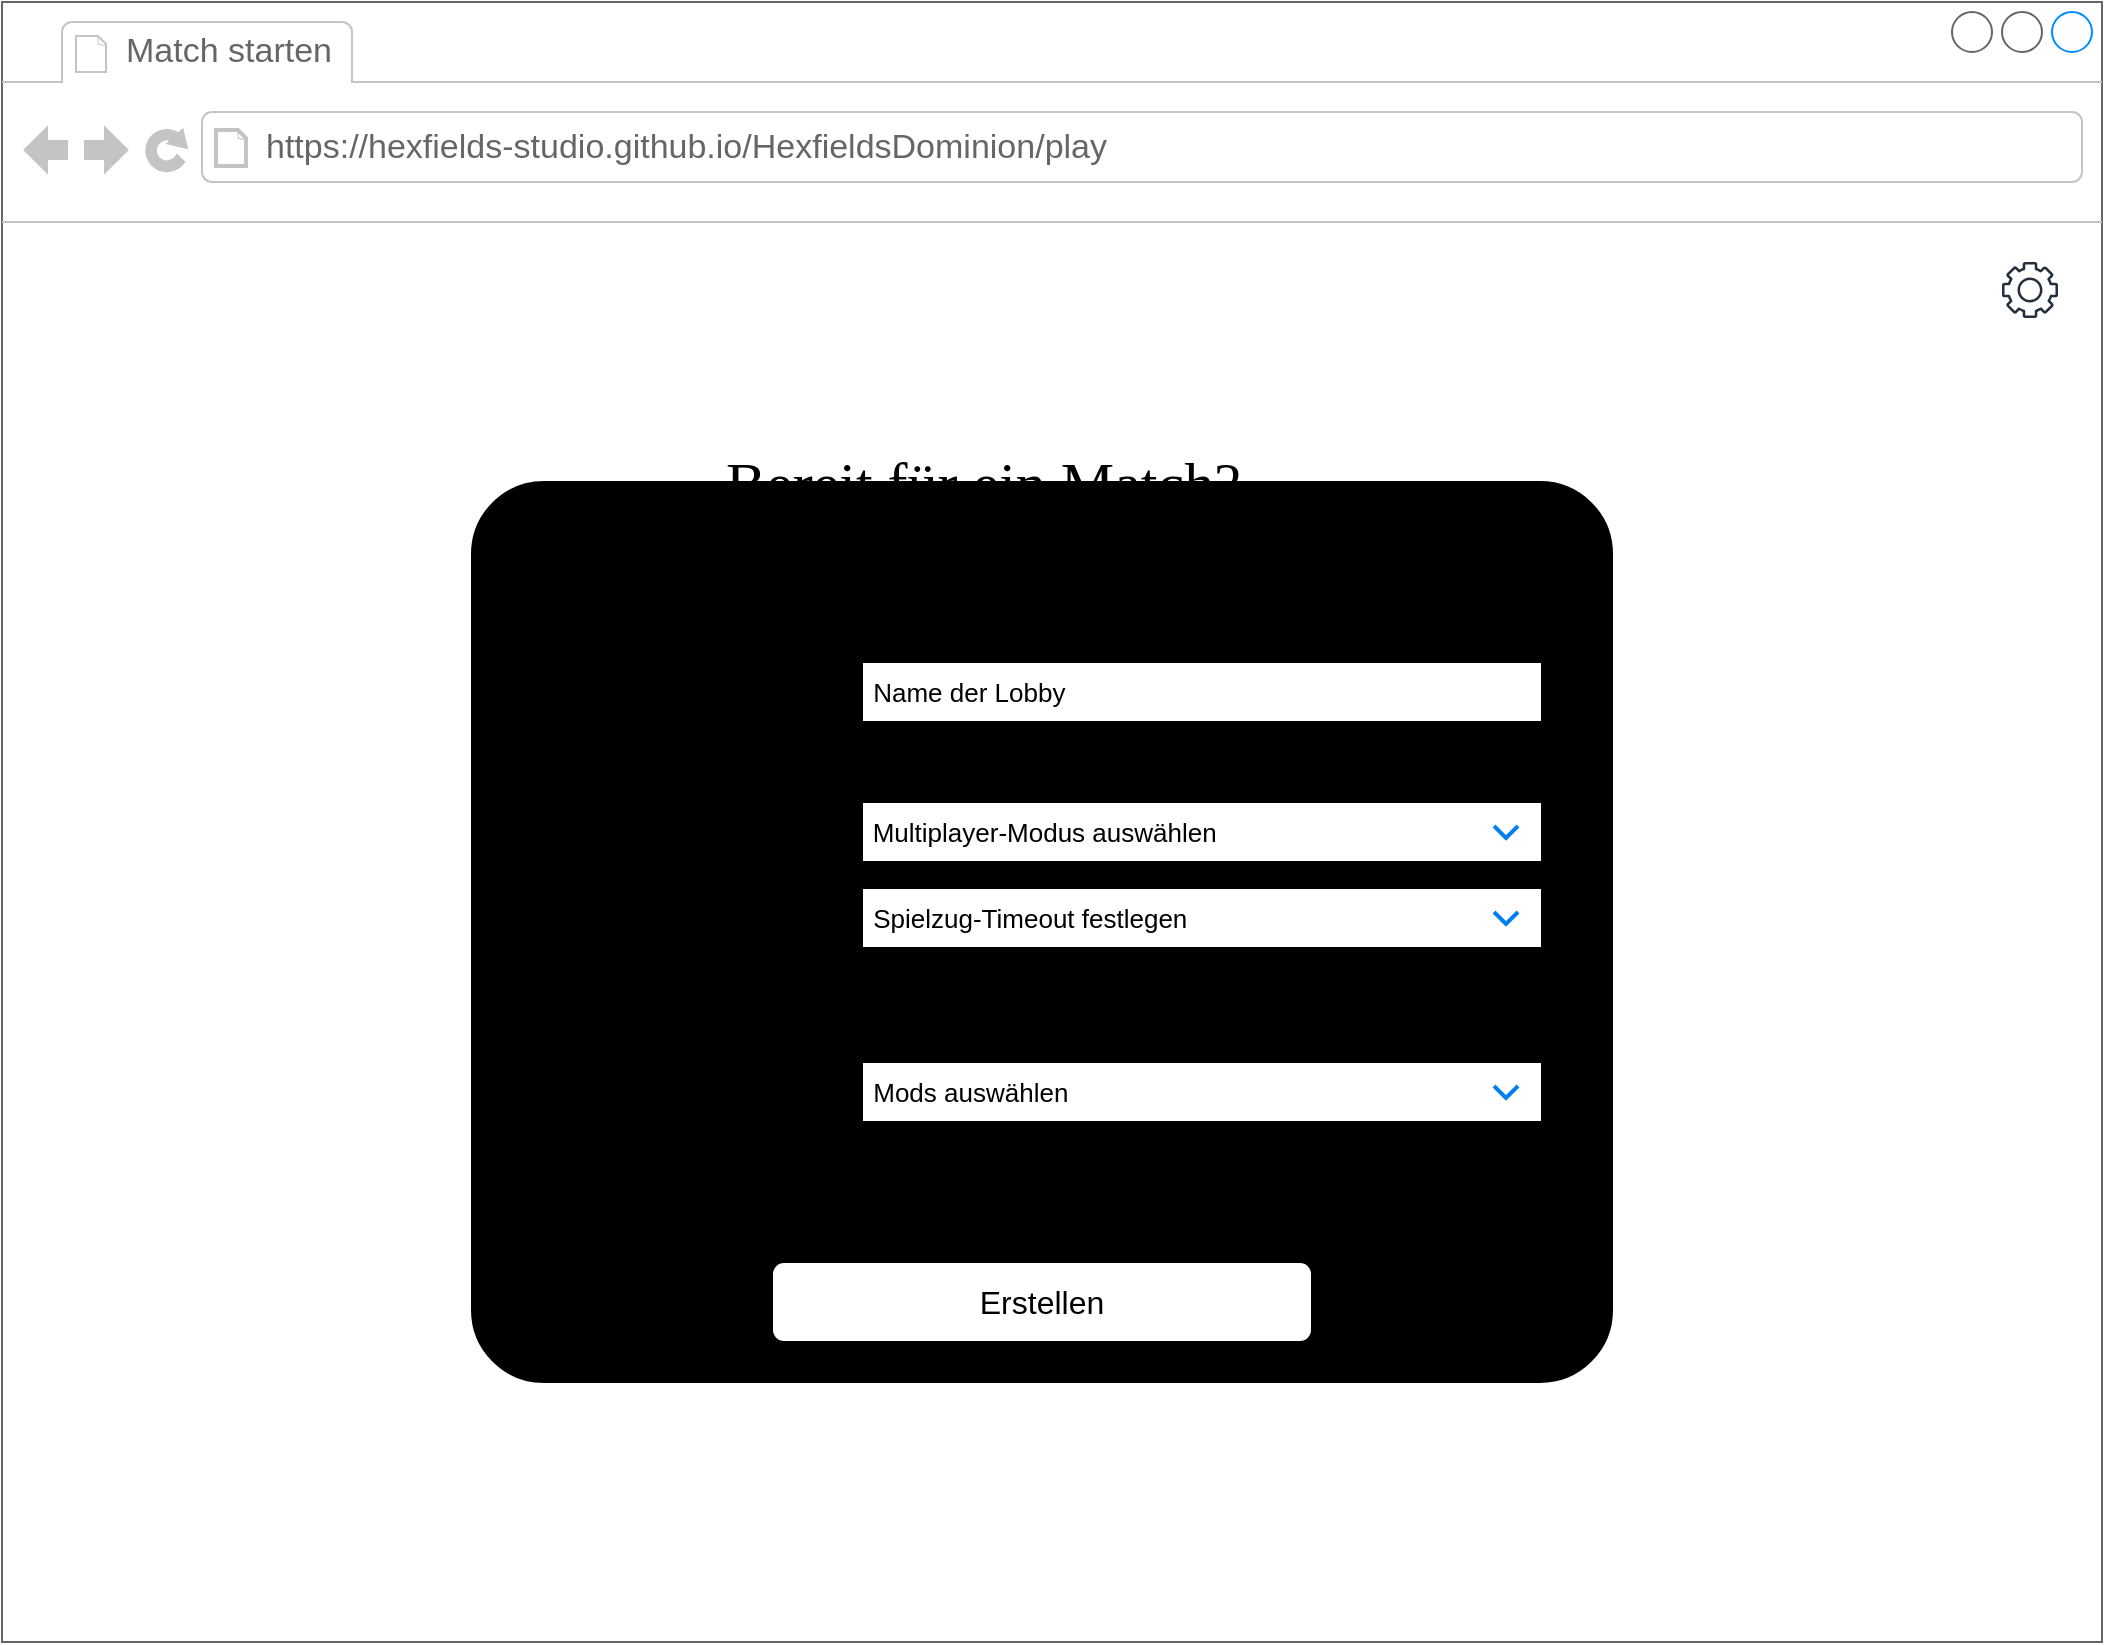 <mxfile version="28.2.7">
  <diagram name="Page-1" id="2cc2dc42-3aac-f2a9-1cec-7a8b7cbee084">
    <mxGraphModel dx="1554" dy="850" grid="1" gridSize="10" guides="1" tooltips="1" connect="1" arrows="1" fold="1" page="1" pageScale="1" pageWidth="1100" pageHeight="850" background="none" math="0" shadow="0">
      <root>
        <mxCell id="0" />
        <mxCell id="1" parent="0" />
        <mxCell id="7026571954dc6520-1" value="" style="strokeWidth=1;shadow=0;dashed=0;align=center;html=1;shape=mxgraph.mockup.containers.browserWindow;rSize=0;strokeColor=#666666;mainText=,;recursiveResize=0;rounded=0;labelBackgroundColor=none;fontFamily=Verdana;fontSize=12" parent="1" vertex="1">
          <mxGeometry x="30" y="20" width="1050" height="820" as="geometry" />
        </mxCell>
        <mxCell id="7026571954dc6520-2" value="Match starten" style="strokeWidth=1;shadow=0;dashed=0;align=center;html=1;shape=mxgraph.mockup.containers.anchor;fontSize=17;fontColor=#666666;align=left;" parent="7026571954dc6520-1" vertex="1">
          <mxGeometry x="60" y="12" width="110" height="26" as="geometry" />
        </mxCell>
        <mxCell id="7026571954dc6520-3" value="https://hexfields-studio.github.io/HexfieldsDominion/play" style="strokeWidth=1;shadow=0;dashed=0;align=center;html=1;shape=mxgraph.mockup.containers.anchor;rSize=0;fontSize=17;fontColor=#666666;align=left;" parent="7026571954dc6520-1" vertex="1">
          <mxGeometry x="130" y="60" width="250" height="26" as="geometry" />
        </mxCell>
        <mxCell id="7026571954dc6520-4" value="Bereit für ein Match?" style="text;html=1;points=[];align=left;verticalAlign=top;spacingTop=-4;fontSize=30;fontFamily=Verdana" parent="7026571954dc6520-1" vertex="1">
          <mxGeometry x="360" y="220" width="320" height="40" as="geometry" />
        </mxCell>
        <mxCell id="fFjievGGbrHmdc-88DgR-1" value="&lt;font style=&quot;font-size: 25px;&quot;&gt;Lobby erstellen&lt;/font&gt;" style="rounded=1;whiteSpace=wrap;html=1;fillColor=#0050ef;fontColor=#ffffff;strokeColor=#001DBC;" vertex="1" parent="7026571954dc6520-1">
          <mxGeometry x="320" y="350" width="400" height="40" as="geometry" />
        </mxCell>
        <mxCell id="fFjievGGbrHmdc-88DgR-2" value="&lt;font style=&quot;font-size: 25px;&quot;&gt;Lobby beitreten&lt;/font&gt;" style="rounded=1;whiteSpace=wrap;html=1;fillColor=#008a00;fontColor=#ffffff;strokeColor=#005700;" vertex="1" parent="7026571954dc6520-1">
          <mxGeometry x="320" y="450" width="400" height="40" as="geometry" />
        </mxCell>
        <mxCell id="fFjievGGbrHmdc-88DgR-3" value="" style="sketch=0;outlineConnect=0;fontColor=#232F3E;gradientColor=none;fillColor=#232F3D;strokeColor=none;dashed=0;verticalLabelPosition=bottom;verticalAlign=top;align=center;html=1;fontSize=12;fontStyle=0;aspect=fixed;pointerEvents=1;shape=mxgraph.aws4.gear;" vertex="1" parent="7026571954dc6520-1">
          <mxGeometry x="1000" y="130" width="28" height="28" as="geometry" />
        </mxCell>
        <mxCell id="fFjievGGbrHmdc-88DgR-4" value="" style="rounded=1;whiteSpace=wrap;html=1;fillColor=light-dark(#000000,#1A1A1A);shadow=0;glass=0;perimeterSpacing=0;strokeColor=light-dark(#000000, #6e6e6e);arcSize=8;" vertex="1" parent="7026571954dc6520-1">
          <mxGeometry x="235" y="240" width="570" height="450" as="geometry" />
        </mxCell>
        <mxCell id="fFjievGGbrHmdc-88DgR-5" value="&lt;font style=&quot;font-size: 26px;&quot;&gt;Lobby erstellen&lt;/font&gt;" style="text;html=1;points=[];align=left;verticalAlign=top;spacingTop=-4;fontSize=30;fontFamily=Verdana" vertex="1" parent="7026571954dc6520-1">
          <mxGeometry x="416" y="250" width="208" height="40" as="geometry" />
        </mxCell>
        <mxCell id="fFjievGGbrHmdc-88DgR-6" value="&lt;font style=&quot;font-size: 16px;&quot;&gt;Erstellen&lt;/font&gt;" style="rounded=1;whiteSpace=wrap;html=1;" vertex="1" parent="7026571954dc6520-1">
          <mxGeometry x="385" y="630" width="270" height="40" as="geometry" />
        </mxCell>
        <mxCell id="fFjievGGbrHmdc-88DgR-8" value="" style="shape=mxgraph.sysml.x;" vertex="1" parent="7026571954dc6520-1">
          <mxGeometry x="758" y="260" width="20" height="20" as="geometry" />
        </mxCell>
        <mxCell id="fFjievGGbrHmdc-88DgR-9" value="&lt;div align=&quot;left&quot;&gt;&lt;font style=&quot;font-size: 13px; color: light-dark(rgb(0, 0, 0), rgb(102, 102, 102));&quot;&gt;&amp;nbsp;Name der Lobby&lt;/font&gt;&lt;/div&gt;" style="rounded=0;whiteSpace=wrap;html=1;align=left;" vertex="1" parent="7026571954dc6520-1">
          <mxGeometry x="430" y="330" width="340" height="30" as="geometry" />
        </mxCell>
        <mxCell id="fFjievGGbrHmdc-88DgR-11" value="&lt;div align=&quot;left&quot;&gt;&lt;font style=&quot;font-size: 15px;&quot;&gt;Name&lt;/font&gt;&lt;/div&gt;" style="text;html=1;whiteSpace=wrap;strokeColor=none;fillColor=none;align=left;verticalAlign=middle;rounded=0;" vertex="1" parent="7026571954dc6520-1">
          <mxGeometry x="260" y="330" width="150" height="30" as="geometry" />
        </mxCell>
        <mxCell id="fFjievGGbrHmdc-88DgR-12" value="&lt;font style=&quot;font-size: 15px;&quot;&gt;Multiplayer-Modus&lt;/font&gt;" style="text;html=1;whiteSpace=wrap;strokeColor=none;fillColor=none;align=left;verticalAlign=middle;rounded=0;" vertex="1" parent="7026571954dc6520-1">
          <mxGeometry x="260" y="400" width="150" height="30" as="geometry" />
        </mxCell>
        <mxCell id="fFjievGGbrHmdc-88DgR-13" value="&lt;div align=&quot;left&quot;&gt;&amp;nbsp;&lt;font style=&quot;font-size: 13px; color: light-dark(rgb(0, 0, 0), rgb(102, 102, 102));&quot;&gt;Multiplayer-Modus auswählen&lt;/font&gt;&lt;/div&gt;" style="rounded=0;whiteSpace=wrap;html=1;align=left;" vertex="1" parent="7026571954dc6520-1">
          <mxGeometry x="430" y="400" width="340" height="30" as="geometry" />
        </mxCell>
        <mxCell id="fFjievGGbrHmdc-88DgR-14" value="&lt;font style=&quot;font-size: 15px;&quot;&gt;Spielzug-Timeout&lt;/font&gt;" style="text;html=1;whiteSpace=wrap;strokeColor=none;fillColor=none;align=left;verticalAlign=middle;rounded=0;" vertex="1" parent="7026571954dc6520-1">
          <mxGeometry x="260" y="443" width="150" height="30" as="geometry" />
        </mxCell>
        <mxCell id="fFjievGGbrHmdc-88DgR-15" value="&lt;div align=&quot;left&quot;&gt;&lt;font style=&quot;font-size: 13px; color: light-dark(rgb(0, 0, 0), rgb(102, 102, 102));&quot;&gt;&amp;nbsp;Spielzug-Timeout festlegen&lt;/font&gt;&lt;/div&gt;" style="rounded=0;whiteSpace=wrap;html=1;align=left;" vertex="1" parent="7026571954dc6520-1">
          <mxGeometry x="430" y="443" width="340" height="30" as="geometry" />
        </mxCell>
        <mxCell id="fFjievGGbrHmdc-88DgR-28" value="" style="html=1;verticalLabelPosition=bottom;labelBackgroundColor=#ffffff;verticalAlign=top;shadow=0;dashed=0;strokeWidth=2;shape=mxgraph.ios7.misc.down;strokeColor=#0080f0;" vertex="1" parent="7026571954dc6520-1">
          <mxGeometry x="746" y="412" width="12" height="6" as="geometry" />
        </mxCell>
        <mxCell id="fFjievGGbrHmdc-88DgR-29" value="" style="html=1;verticalLabelPosition=bottom;labelBackgroundColor=#ffffff;verticalAlign=top;shadow=0;dashed=0;strokeWidth=2;shape=mxgraph.ios7.misc.down;strokeColor=#0080f0;" vertex="1" parent="7026571954dc6520-1">
          <mxGeometry x="746" y="455" width="12" height="6" as="geometry" />
        </mxCell>
        <mxCell id="fFjievGGbrHmdc-88DgR-30" value="&lt;font style=&quot;font-size: 15px;&quot;&gt;Mods&lt;/font&gt;" style="text;html=1;whiteSpace=wrap;strokeColor=none;fillColor=none;align=left;verticalAlign=middle;rounded=0;" vertex="1" parent="7026571954dc6520-1">
          <mxGeometry x="260" y="530" width="150" height="30" as="geometry" />
        </mxCell>
        <mxCell id="fFjievGGbrHmdc-88DgR-31" value="&lt;div align=&quot;left&quot;&gt;&lt;font style=&quot;font-size: 13px; color: light-dark(rgb(0, 0, 0), rgb(102, 102, 102));&quot;&gt;&amp;nbsp;Mods auswählen&lt;/font&gt;&lt;/div&gt;" style="rounded=0;whiteSpace=wrap;html=1;align=left;" vertex="1" parent="7026571954dc6520-1">
          <mxGeometry x="430" y="530" width="340" height="30" as="geometry" />
        </mxCell>
        <mxCell id="fFjievGGbrHmdc-88DgR-32" value="" style="html=1;verticalLabelPosition=bottom;labelBackgroundColor=#ffffff;verticalAlign=top;shadow=0;dashed=0;strokeWidth=2;shape=mxgraph.ios7.misc.down;strokeColor=#0080f0;" vertex="1" parent="7026571954dc6520-1">
          <mxGeometry x="746" y="542" width="12" height="6" as="geometry" />
        </mxCell>
      </root>
    </mxGraphModel>
  </diagram>
</mxfile>
